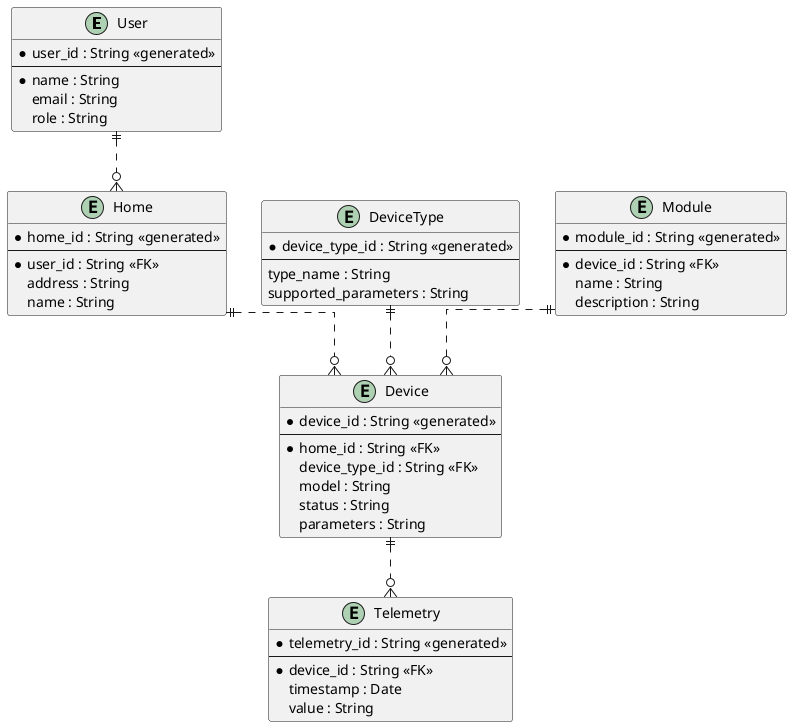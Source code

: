 @startuml

' avoid problems with angled crows feet
skinparam linetype ortho

entity "User" as user {
  *user_id : String <<generated>>
  --
  *name : String
  email : String
  role : String
}

entity "Home" as home {
  *home_id : String <<generated>>
  --
  *user_id : String <<FK>>
  address : String
  name : String
}

entity "Device" as device {
  *device_id : String <<generated>>
  --
  *home_id : String <<FK>>
  device_type_id : String <<FK>>
  model : String
  status : String
  parameters : String
}

entity "DeviceType" as devicetype {
  *device_type_id : String <<generated>>
  --
  type_name : String
  supported_parameters : String
}

entity "Module" as module {
  *module_id : String <<generated>>
  --
  *device_id : String <<FK>>
  name : String
  description : String
}

entity "Telemetry" as telemetry {
  *telemetry_id : String <<generated>>
  --
  *device_id : String <<FK>>
  timestamp : Date
  value : String
}

'user and home relationship
user ||..o{ home
home ||..o{ device

'device relationships
device ||..o{ telemetry
devicetype ||..o{ device

module ||..o{ device

@enduml
